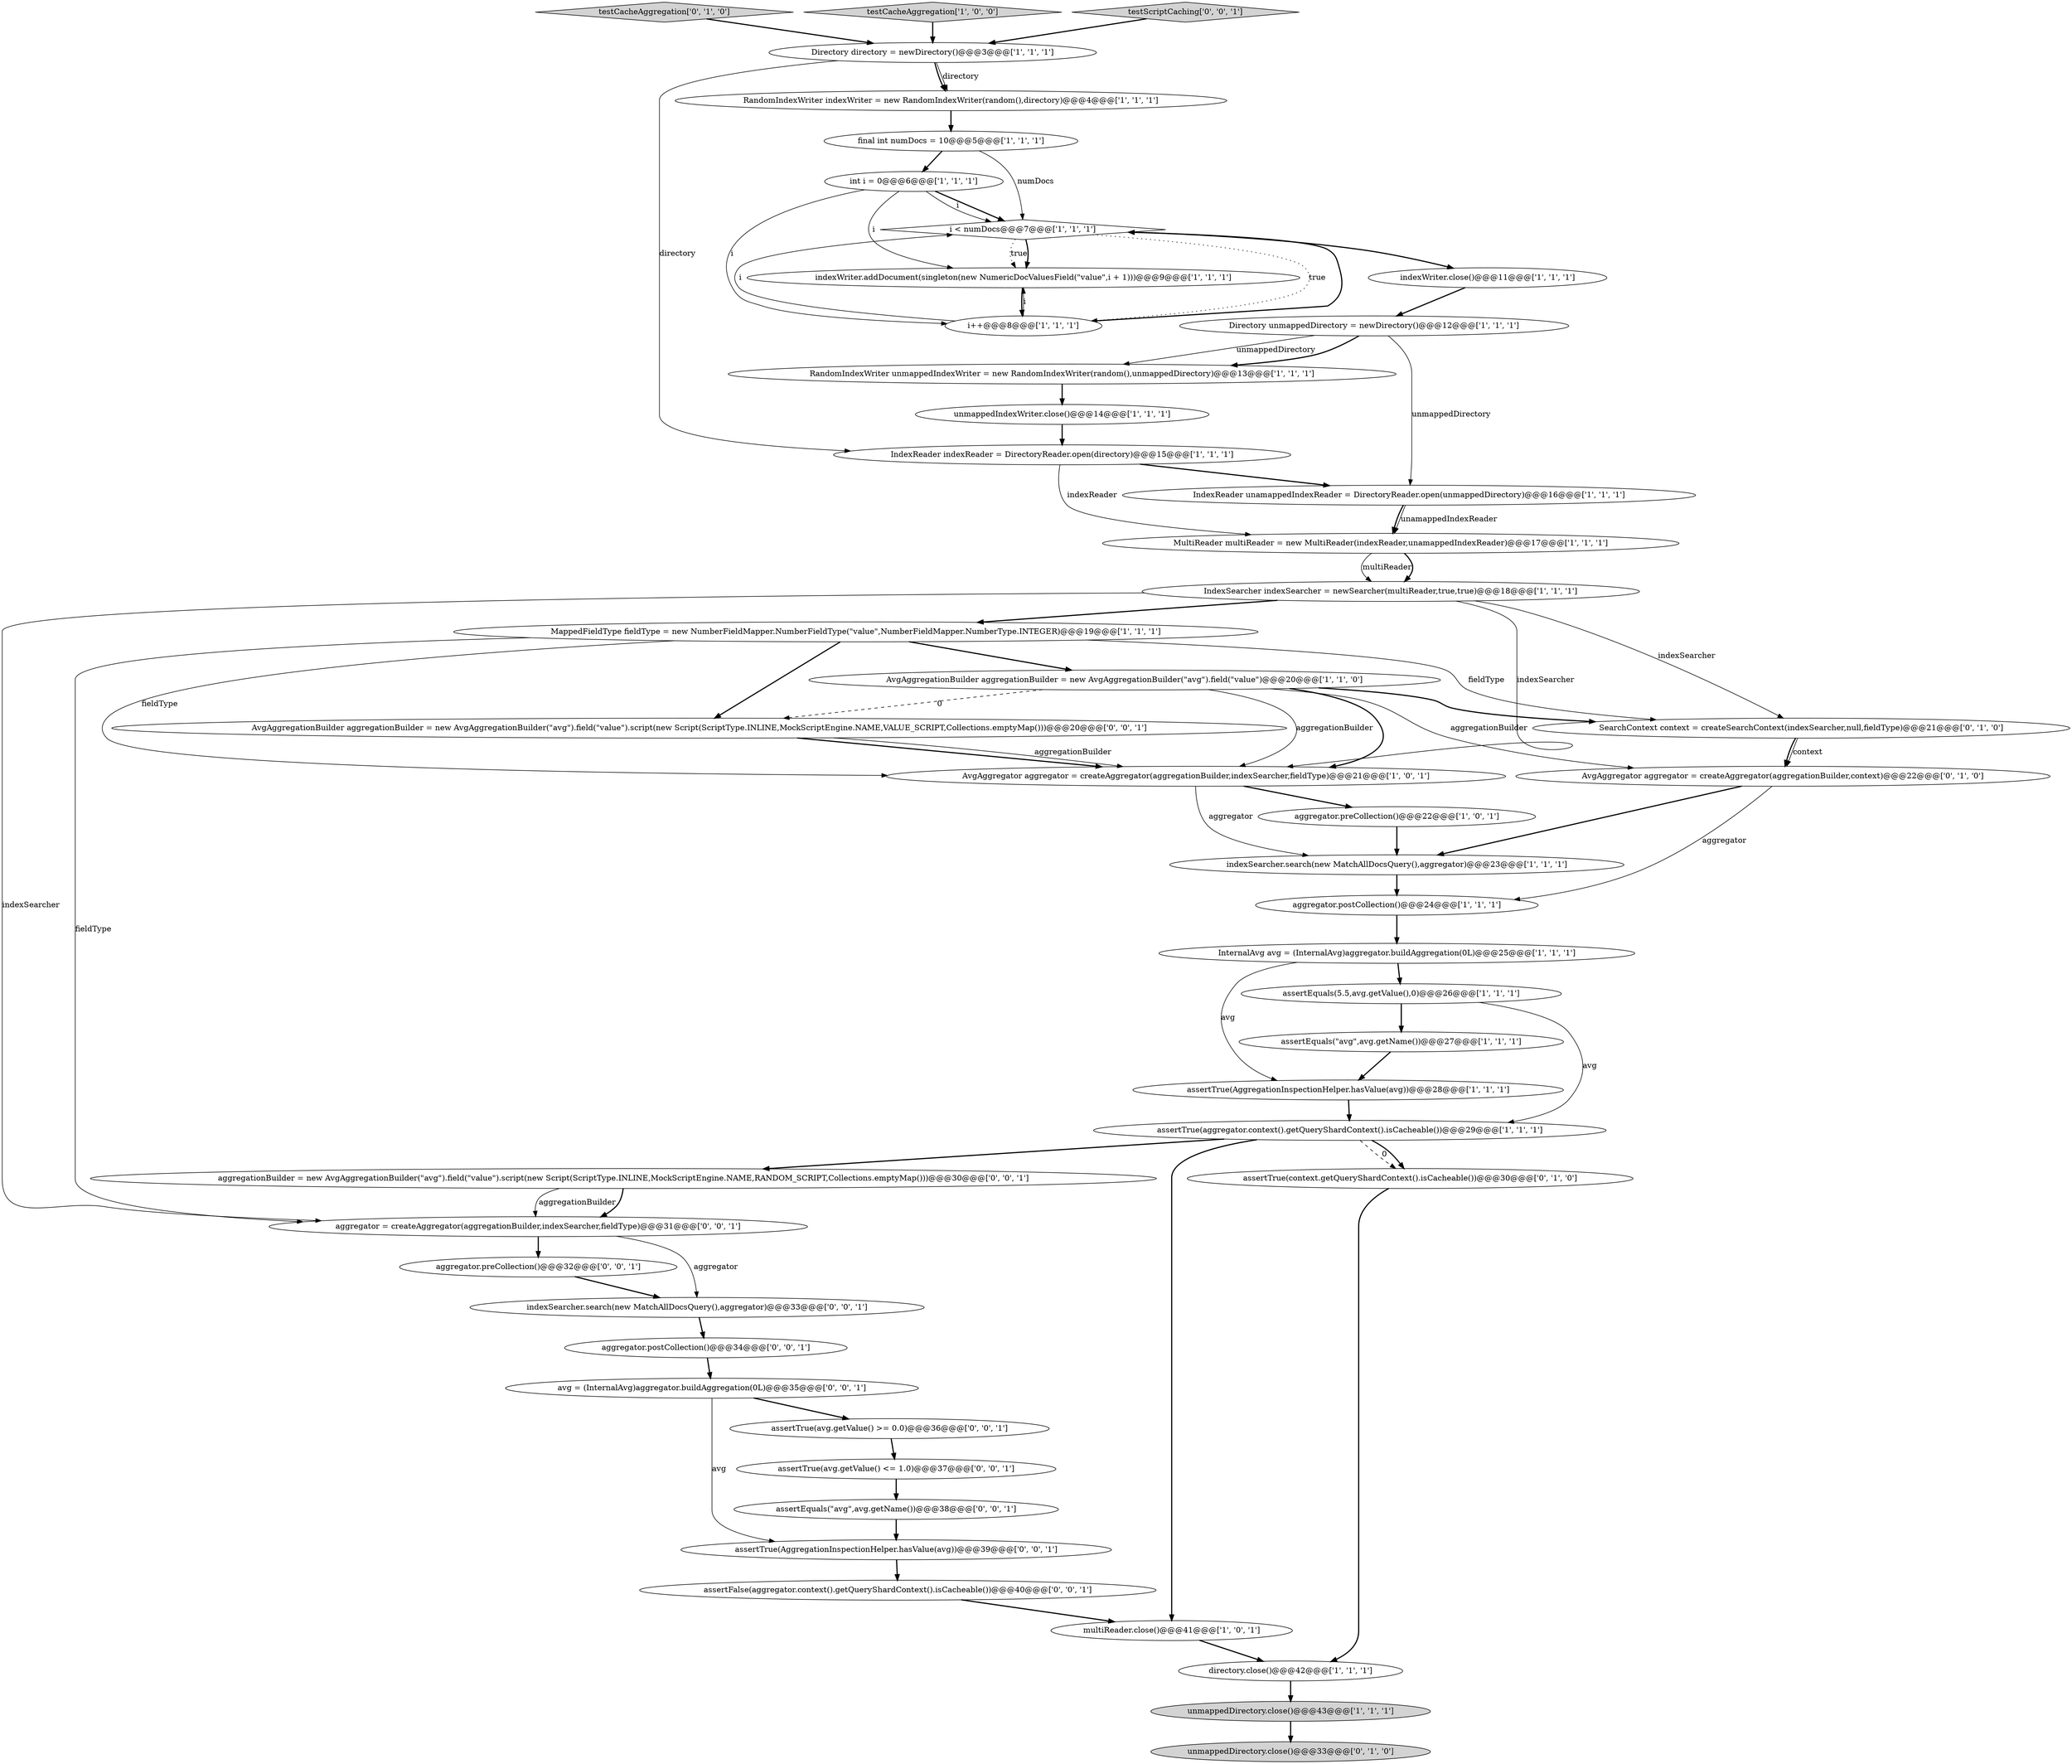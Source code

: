 digraph {
43 [style = filled, label = "aggregator = createAggregator(aggregationBuilder,indexSearcher,fieldType)@@@31@@@['0', '0', '1']", fillcolor = white, shape = ellipse image = "AAA0AAABBB3BBB"];
3 [style = filled, label = "indexWriter.close()@@@11@@@['1', '1', '1']", fillcolor = white, shape = ellipse image = "AAA0AAABBB1BBB"];
39 [style = filled, label = "assertFalse(aggregator.context().getQueryShardContext().isCacheable())@@@40@@@['0', '0', '1']", fillcolor = white, shape = ellipse image = "AAA0AAABBB3BBB"];
0 [style = filled, label = "Directory directory = newDirectory()@@@3@@@['1', '1', '1']", fillcolor = white, shape = ellipse image = "AAA0AAABBB1BBB"];
5 [style = filled, label = "RandomIndexWriter indexWriter = new RandomIndexWriter(random(),directory)@@@4@@@['1', '1', '1']", fillcolor = white, shape = ellipse image = "AAA0AAABBB1BBB"];
12 [style = filled, label = "IndexSearcher indexSearcher = newSearcher(multiReader,true,true)@@@18@@@['1', '1', '1']", fillcolor = white, shape = ellipse image = "AAA0AAABBB1BBB"];
8 [style = filled, label = "unmappedDirectory.close()@@@43@@@['1', '1', '1']", fillcolor = lightgray, shape = ellipse image = "AAA0AAABBB1BBB"];
30 [style = filled, label = "testCacheAggregation['0', '1', '0']", fillcolor = lightgray, shape = diamond image = "AAA0AAABBB2BBB"];
41 [style = filled, label = "assertTrue(avg.getValue() <= 1.0)@@@37@@@['0', '0', '1']", fillcolor = white, shape = ellipse image = "AAA0AAABBB3BBB"];
13 [style = filled, label = "int i = 0@@@6@@@['1', '1', '1']", fillcolor = white, shape = ellipse image = "AAA0AAABBB1BBB"];
35 [style = filled, label = "assertEquals(\"avg\",avg.getName())@@@38@@@['0', '0', '1']", fillcolor = white, shape = ellipse image = "AAA0AAABBB3BBB"];
36 [style = filled, label = "AvgAggregationBuilder aggregationBuilder = new AvgAggregationBuilder(\"avg\").field(\"value\").script(new Script(ScriptType.INLINE,MockScriptEngine.NAME,VALUE_SCRIPT,Collections.emptyMap()))@@@20@@@['0', '0', '1']", fillcolor = white, shape = ellipse image = "AAA0AAABBB3BBB"];
47 [style = filled, label = "aggregator.postCollection()@@@34@@@['0', '0', '1']", fillcolor = white, shape = ellipse image = "AAA0AAABBB3BBB"];
38 [style = filled, label = "assertTrue(avg.getValue() >= 0.0)@@@36@@@['0', '0', '1']", fillcolor = white, shape = ellipse image = "AAA0AAABBB3BBB"];
29 [style = filled, label = "assertEquals(5.5,avg.getValue(),0)@@@26@@@['1', '1', '1']", fillcolor = white, shape = ellipse image = "AAA0AAABBB1BBB"];
32 [style = filled, label = "assertTrue(context.getQueryShardContext().isCacheable())@@@30@@@['0', '1', '0']", fillcolor = white, shape = ellipse image = "AAA1AAABBB2BBB"];
16 [style = filled, label = "indexSearcher.search(new MatchAllDocsQuery(),aggregator)@@@23@@@['1', '1', '1']", fillcolor = white, shape = ellipse image = "AAA0AAABBB1BBB"];
34 [style = filled, label = "AvgAggregator aggregator = createAggregator(aggregationBuilder,context)@@@22@@@['0', '1', '0']", fillcolor = white, shape = ellipse image = "AAA1AAABBB2BBB"];
2 [style = filled, label = "MultiReader multiReader = new MultiReader(indexReader,unamappedIndexReader)@@@17@@@['1', '1', '1']", fillcolor = white, shape = ellipse image = "AAA0AAABBB1BBB"];
28 [style = filled, label = "RandomIndexWriter unmappedIndexWriter = new RandomIndexWriter(random(),unmappedDirectory)@@@13@@@['1', '1', '1']", fillcolor = white, shape = ellipse image = "AAA0AAABBB1BBB"];
15 [style = filled, label = "AvgAggregationBuilder aggregationBuilder = new AvgAggregationBuilder(\"avg\").field(\"value\")@@@20@@@['1', '1', '0']", fillcolor = white, shape = ellipse image = "AAA0AAABBB1BBB"];
10 [style = filled, label = "InternalAvg avg = (InternalAvg)aggregator.buildAggregation(0L)@@@25@@@['1', '1', '1']", fillcolor = white, shape = ellipse image = "AAA0AAABBB1BBB"];
37 [style = filled, label = "avg = (InternalAvg)aggregator.buildAggregation(0L)@@@35@@@['0', '0', '1']", fillcolor = white, shape = ellipse image = "AAA0AAABBB3BBB"];
17 [style = filled, label = "IndexReader indexReader = DirectoryReader.open(directory)@@@15@@@['1', '1', '1']", fillcolor = white, shape = ellipse image = "AAA0AAABBB1BBB"];
9 [style = filled, label = "testCacheAggregation['1', '0', '0']", fillcolor = lightgray, shape = diamond image = "AAA0AAABBB1BBB"];
27 [style = filled, label = "IndexReader unamappedIndexReader = DirectoryReader.open(unmappedDirectory)@@@16@@@['1', '1', '1']", fillcolor = white, shape = ellipse image = "AAA0AAABBB1BBB"];
18 [style = filled, label = "assertTrue(AggregationInspectionHelper.hasValue(avg))@@@28@@@['1', '1', '1']", fillcolor = white, shape = ellipse image = "AAA0AAABBB1BBB"];
6 [style = filled, label = "indexWriter.addDocument(singleton(new NumericDocValuesField(\"value\",i + 1)))@@@9@@@['1', '1', '1']", fillcolor = white, shape = ellipse image = "AAA0AAABBB1BBB"];
22 [style = filled, label = "i < numDocs@@@7@@@['1', '1', '1']", fillcolor = white, shape = diamond image = "AAA0AAABBB1BBB"];
14 [style = filled, label = "assertEquals(\"avg\",avg.getName())@@@27@@@['1', '1', '1']", fillcolor = white, shape = ellipse image = "AAA0AAABBB1BBB"];
23 [style = filled, label = "Directory unmappedDirectory = newDirectory()@@@12@@@['1', '1', '1']", fillcolor = white, shape = ellipse image = "AAA0AAABBB1BBB"];
33 [style = filled, label = "SearchContext context = createSearchContext(indexSearcher,null,fieldType)@@@21@@@['0', '1', '0']", fillcolor = white, shape = ellipse image = "AAA0AAABBB2BBB"];
25 [style = filled, label = "assertTrue(aggregator.context().getQueryShardContext().isCacheable())@@@29@@@['1', '1', '1']", fillcolor = white, shape = ellipse image = "AAA0AAABBB1BBB"];
4 [style = filled, label = "multiReader.close()@@@41@@@['1', '0', '1']", fillcolor = white, shape = ellipse image = "AAA0AAABBB1BBB"];
19 [style = filled, label = "aggregator.postCollection()@@@24@@@['1', '1', '1']", fillcolor = white, shape = ellipse image = "AAA0AAABBB1BBB"];
11 [style = filled, label = "unmappedIndexWriter.close()@@@14@@@['1', '1', '1']", fillcolor = white, shape = ellipse image = "AAA0AAABBB1BBB"];
1 [style = filled, label = "directory.close()@@@42@@@['1', '1', '1']", fillcolor = white, shape = ellipse image = "AAA0AAABBB1BBB"];
31 [style = filled, label = "unmappedDirectory.close()@@@33@@@['0', '1', '0']", fillcolor = lightgray, shape = ellipse image = "AAA0AAABBB2BBB"];
21 [style = filled, label = "AvgAggregator aggregator = createAggregator(aggregationBuilder,indexSearcher,fieldType)@@@21@@@['1', '0', '1']", fillcolor = white, shape = ellipse image = "AAA0AAABBB1BBB"];
40 [style = filled, label = "aggregator.preCollection()@@@32@@@['0', '0', '1']", fillcolor = white, shape = ellipse image = "AAA0AAABBB3BBB"];
26 [style = filled, label = "i++@@@8@@@['1', '1', '1']", fillcolor = white, shape = ellipse image = "AAA0AAABBB1BBB"];
45 [style = filled, label = "assertTrue(AggregationInspectionHelper.hasValue(avg))@@@39@@@['0', '0', '1']", fillcolor = white, shape = ellipse image = "AAA0AAABBB3BBB"];
46 [style = filled, label = "aggregationBuilder = new AvgAggregationBuilder(\"avg\").field(\"value\").script(new Script(ScriptType.INLINE,MockScriptEngine.NAME,RANDOM_SCRIPT,Collections.emptyMap()))@@@30@@@['0', '0', '1']", fillcolor = white, shape = ellipse image = "AAA0AAABBB3BBB"];
44 [style = filled, label = "indexSearcher.search(new MatchAllDocsQuery(),aggregator)@@@33@@@['0', '0', '1']", fillcolor = white, shape = ellipse image = "AAA0AAABBB3BBB"];
7 [style = filled, label = "MappedFieldType fieldType = new NumberFieldMapper.NumberFieldType(\"value\",NumberFieldMapper.NumberType.INTEGER)@@@19@@@['1', '1', '1']", fillcolor = white, shape = ellipse image = "AAA0AAABBB1BBB"];
20 [style = filled, label = "final int numDocs = 10@@@5@@@['1', '1', '1']", fillcolor = white, shape = ellipse image = "AAA0AAABBB1BBB"];
42 [style = filled, label = "testScriptCaching['0', '0', '1']", fillcolor = lightgray, shape = diamond image = "AAA0AAABBB3BBB"];
24 [style = filled, label = "aggregator.preCollection()@@@22@@@['1', '0', '1']", fillcolor = white, shape = ellipse image = "AAA0AAABBB1BBB"];
23->28 [style = solid, label="unmappedDirectory"];
2->12 [style = solid, label="multiReader"];
15->21 [style = solid, label="aggregationBuilder"];
7->43 [style = solid, label="fieldType"];
15->33 [style = bold, label=""];
33->34 [style = bold, label=""];
38->41 [style = bold, label=""];
41->35 [style = bold, label=""];
8->31 [style = bold, label=""];
12->43 [style = solid, label="indexSearcher"];
35->45 [style = bold, label=""];
36->21 [style = bold, label=""];
7->36 [style = bold, label=""];
3->23 [style = bold, label=""];
25->32 [style = dashed, label="0"];
27->2 [style = solid, label="unamappedIndexReader"];
13->6 [style = solid, label="i"];
10->18 [style = solid, label="avg"];
22->6 [style = dotted, label="true"];
43->44 [style = solid, label="aggregator"];
25->46 [style = bold, label=""];
29->25 [style = solid, label="avg"];
28->11 [style = bold, label=""];
47->37 [style = bold, label=""];
46->43 [style = solid, label="aggregationBuilder"];
12->21 [style = solid, label="indexSearcher"];
26->22 [style = bold, label=""];
17->27 [style = bold, label=""];
37->45 [style = solid, label="avg"];
1->8 [style = bold, label=""];
15->21 [style = bold, label=""];
11->17 [style = bold, label=""];
4->1 [style = bold, label=""];
32->1 [style = bold, label=""];
37->38 [style = bold, label=""];
36->21 [style = solid, label="aggregationBuilder"];
33->34 [style = solid, label="context"];
29->14 [style = bold, label=""];
15->36 [style = dashed, label="0"];
46->43 [style = bold, label=""];
7->33 [style = solid, label="fieldType"];
22->6 [style = bold, label=""];
6->26 [style = bold, label=""];
16->19 [style = bold, label=""];
9->0 [style = bold, label=""];
20->13 [style = bold, label=""];
24->16 [style = bold, label=""];
44->47 [style = bold, label=""];
7->21 [style = solid, label="fieldType"];
43->40 [style = bold, label=""];
30->0 [style = bold, label=""];
7->15 [style = bold, label=""];
17->2 [style = solid, label="indexReader"];
39->4 [style = bold, label=""];
12->7 [style = bold, label=""];
25->32 [style = bold, label=""];
42->0 [style = bold, label=""];
19->10 [style = bold, label=""];
14->18 [style = bold, label=""];
20->22 [style = solid, label="numDocs"];
34->19 [style = solid, label="aggregator"];
22->3 [style = bold, label=""];
23->27 [style = solid, label="unmappedDirectory"];
13->22 [style = bold, label=""];
18->25 [style = bold, label=""];
12->33 [style = solid, label="indexSearcher"];
0->5 [style = solid, label="directory"];
21->16 [style = solid, label="aggregator"];
21->24 [style = bold, label=""];
10->29 [style = bold, label=""];
15->34 [style = solid, label="aggregationBuilder"];
40->44 [style = bold, label=""];
13->26 [style = solid, label="i"];
25->4 [style = bold, label=""];
26->22 [style = solid, label="i"];
34->16 [style = bold, label=""];
5->20 [style = bold, label=""];
0->17 [style = solid, label="directory"];
23->28 [style = bold, label=""];
0->5 [style = bold, label=""];
45->39 [style = bold, label=""];
2->12 [style = bold, label=""];
27->2 [style = bold, label=""];
22->26 [style = dotted, label="true"];
26->6 [style = solid, label="i"];
13->22 [style = solid, label="i"];
}
